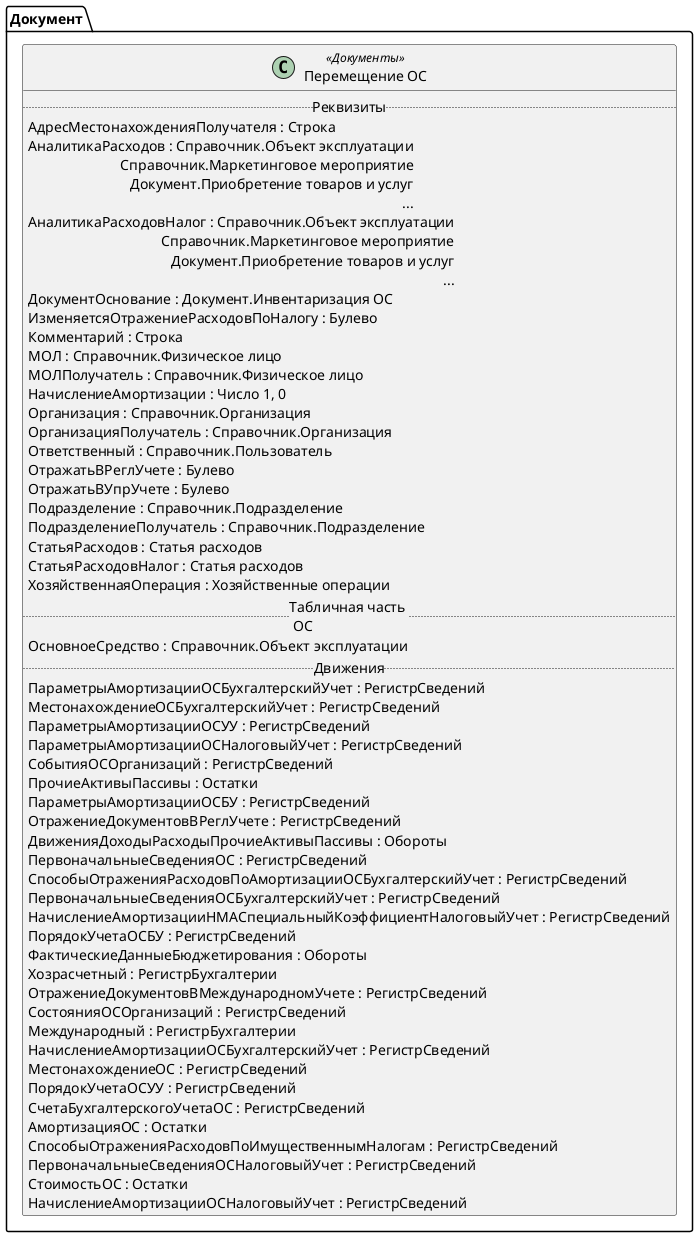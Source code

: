﻿@startuml ПеремещениеОС2_4
'!include templates.wsd
'..\include templates.wsd
class Документ.ПеремещениеОС2_4 as "Перемещение ОС" <<Документы>>
{
..Реквизиты..
АдресМестонахожденияПолучателя : Строка
АналитикаРасходов : Справочник.Объект эксплуатации\rСправочник.Маркетинговое мероприятие\rДокумент.Приобретение товаров и услуг\r...
АналитикаРасходовНалог : Справочник.Объект эксплуатации\rСправочник.Маркетинговое мероприятие\rДокумент.Приобретение товаров и услуг\r...
ДокументОснование : Документ.Инвентаризация ОС
ИзменяетсяОтражениеРасходовПоНалогу : Булево
Комментарий : Строка
МОЛ : Справочник.Физическое лицо
МОЛПолучатель : Справочник.Физическое лицо
НачислениеАмортизации : Число 1, 0
Организация : Справочник.Организация
ОрганизацияПолучатель : Справочник.Организация
Ответственный : Справочник.Пользователь
ОтражатьВРеглУчете : Булево
ОтражатьВУпрУчете : Булево
Подразделение : Справочник.Подразделение
ПодразделениеПолучатель : Справочник.Подразделение
СтатьяРасходов : Статья расходов
СтатьяРасходовНалог : Статья расходов
ХозяйственнаяОперация : Хозяйственные операции
..Табличная часть \n ОС..
ОсновноеСредство : Справочник.Объект эксплуатации
..Движения..
ПараметрыАмортизацииОСБухгалтерскийУчет : РегистрСведений
МестонахождениеОСБухгалтерскийУчет : РегистрСведений
ПараметрыАмортизацииОСУУ : РегистрСведений
ПараметрыАмортизацииОСНалоговыйУчет : РегистрСведений
СобытияОСОрганизаций : РегистрСведений
ПрочиеАктивыПассивы : Остатки
ПараметрыАмортизацииОСБУ : РегистрСведений
ОтражениеДокументовВРеглУчете : РегистрСведений
ДвиженияДоходыРасходыПрочиеАктивыПассивы : Обороты
ПервоначальныеСведенияОС : РегистрСведений
СпособыОтраженияРасходовПоАмортизацииОСБухгалтерскийУчет : РегистрСведений
ПервоначальныеСведенияОСБухгалтерскийУчет : РегистрСведений
НачислениеАмортизацииНМАСпециальныйКоэффициентНалоговыйУчет : РегистрСведений
ПорядокУчетаОСБУ : РегистрСведений
ФактическиеДанныеБюджетирования : Обороты
Хозрасчетный : РегистрБухгалтерии
ОтражениеДокументовВМеждународномУчете : РегистрСведений
СостоянияОСОрганизаций : РегистрСведений
Международный : РегистрБухгалтерии
НачислениеАмортизацииОСБухгалтерскийУчет : РегистрСведений
МестонахождениеОС : РегистрСведений
ПорядокУчетаОСУУ : РегистрСведений
СчетаБухгалтерскогоУчетаОС : РегистрСведений
АмортизацияОС : Остатки
СпособыОтраженияРасходовПоИмущественнымНалогам : РегистрСведений
ПервоначальныеСведенияОСНалоговыйУчет : РегистрСведений
СтоимостьОС : Остатки
НачислениеАмортизацииОСНалоговыйУчет : РегистрСведений
}
@enduml
